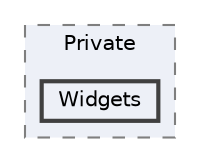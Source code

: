 digraph "D:/Projects/ProjectAMS/Plugins/AdvancedMenuSystem/Source/AdvancedMenuSystem/Private/Widgets"
{
 // LATEX_PDF_SIZE
  bgcolor="transparent";
  edge [fontname=Helvetica,fontsize=10,labelfontname=Helvetica,labelfontsize=10];
  node [fontname=Helvetica,fontsize=10,shape=box,height=0.2,width=0.4];
  compound=true
  subgraph clusterdir_c3f727169b3001f16e959861474595a9 {
    graph [ bgcolor="#edf0f7", pencolor="grey50", label="Private", fontname=Helvetica,fontsize=10 style="filled,dashed", URL="dir_c3f727169b3001f16e959861474595a9.html",tooltip=""]
  dir_470b2fbaf257fb06f419f21756df0787 [label="Widgets", fillcolor="#edf0f7", color="grey25", style="filled,bold", URL="dir_470b2fbaf257fb06f419f21756df0787.html",tooltip=""];
  }
}
